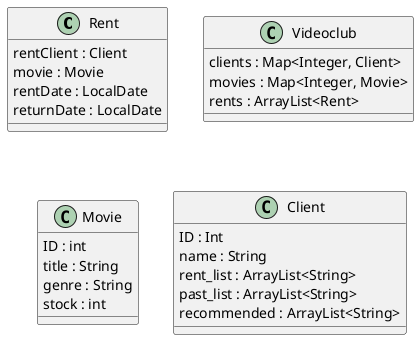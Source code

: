 @startuml

class Rent{
rentClient : Client
movie : Movie
rentDate : LocalDate
returnDate : LocalDate

}

class Videoclub{
clients : Map<Integer, Client>
movies : Map<Integer, Movie>
rents : ArrayList<Rent>
}

class Movie{
ID : int
title : String
genre : String
stock : int
}

class Client{
ID : Int
name : String
rent_list : ArrayList<String>
past_list : ArrayList<String>
recommended : ArrayList<String>
}
@enduml
